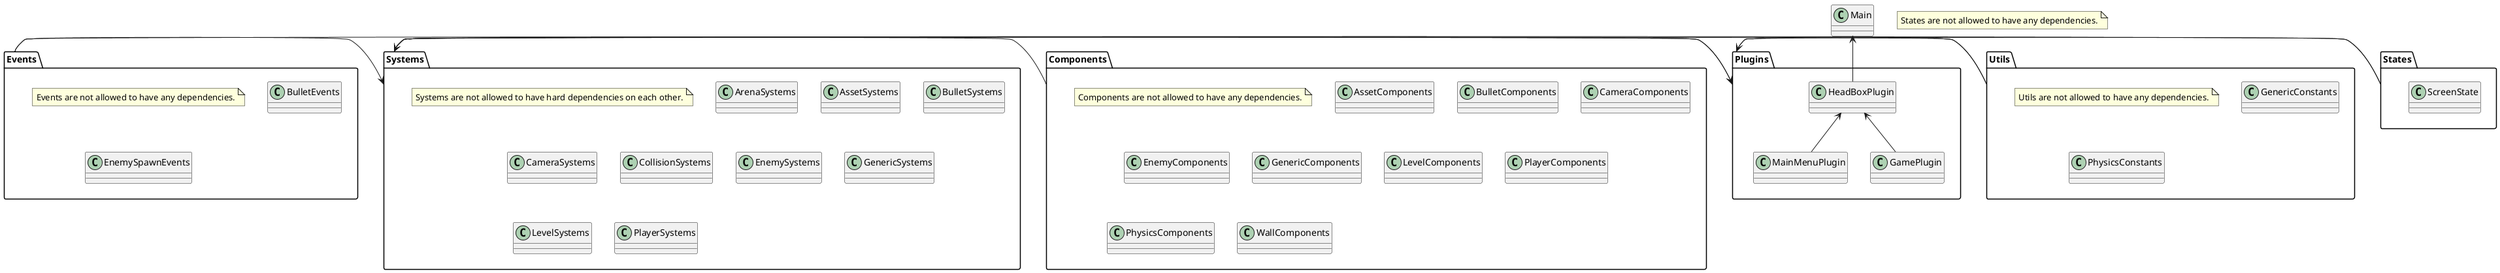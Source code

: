 @startuml

class Main
'##########################################

package Components {
    note "Components are not allowed to have any dependencies." as ComponentsNote
    class AssetComponents
    class BulletComponents
    class CameraComponents
    class EnemyComponents
    class GenericComponents
    class LevelComponents
    class PlayerComponents
    class PhysicsComponents
    class WallComponents
}

'##########################################

package Events {
    note "Events are not allowed to have any dependencies." as EventsNote
    class BulletEvents
    class EnemySpawnEvents
}


'##########################################
package Plugins {
    class HeadBoxPlugin
    class MainMenuPlugin
    class GamePlugin
}
Main <-- HeadBoxPlugin
HeadBoxPlugin <-- MainMenuPlugin
HeadBoxPlugin <-- GamePlugin

'##########################################
note "States are not allowed to have any dependencies." as StatesNote
package States {
    class ScreenState
}
'##########################################
package Systems {
    note "Systems are not allowed to have hard dependencies on each other." as SystemsNote
    class ArenaSystems
    class AssetSystems
    class BulletSystems
    class CameraSystems
    class CollisionSystems
    class EnemySystems
    class GenericSystems
    class LevelSystems
    class PlayerSystems
}
'##########################################
package Utils {
    note "Utils are not allowed to have any dependencies." as UtilsNote
    class GenericConstants
    class PhysicsConstants
}
'##########################################

Plugins <-- Systems
Systems <-- Components
Events -> Systems
Events -> Plugins
Utils -> Systems
Utils -> Plugins
States -> Systems
States -> Plugins

@enduml